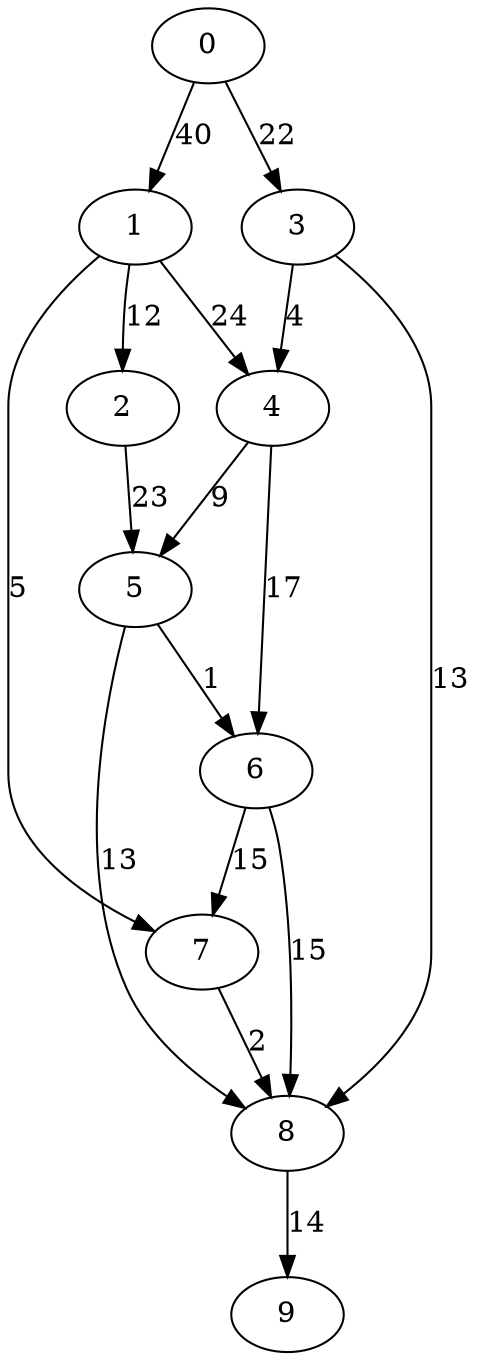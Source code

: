 digraph data9 {
0 -> 1 [ label = 40 ];
0 -> 3 [ label = 22 ];
1 -> 2 [ label = 12 ];
1 -> 4 [ label = 24 ];
1 -> 7 [ label = 5 ];
2 -> 5 [ label = 23 ];
3 -> 4 [ label = 4 ];
3 -> 8 [ label = 13 ];
4 -> 5 [ label = 9 ];
4 -> 6 [ label = 17 ];
5 -> 6 [ label = 1 ];
5 -> 8 [ label = 13 ];
6 -> 7 [ label = 15 ];
6 -> 8 [ label = 15 ];
7 -> 8 [ label = 2 ];
8 -> 9 [ label = 14 ];
 }

